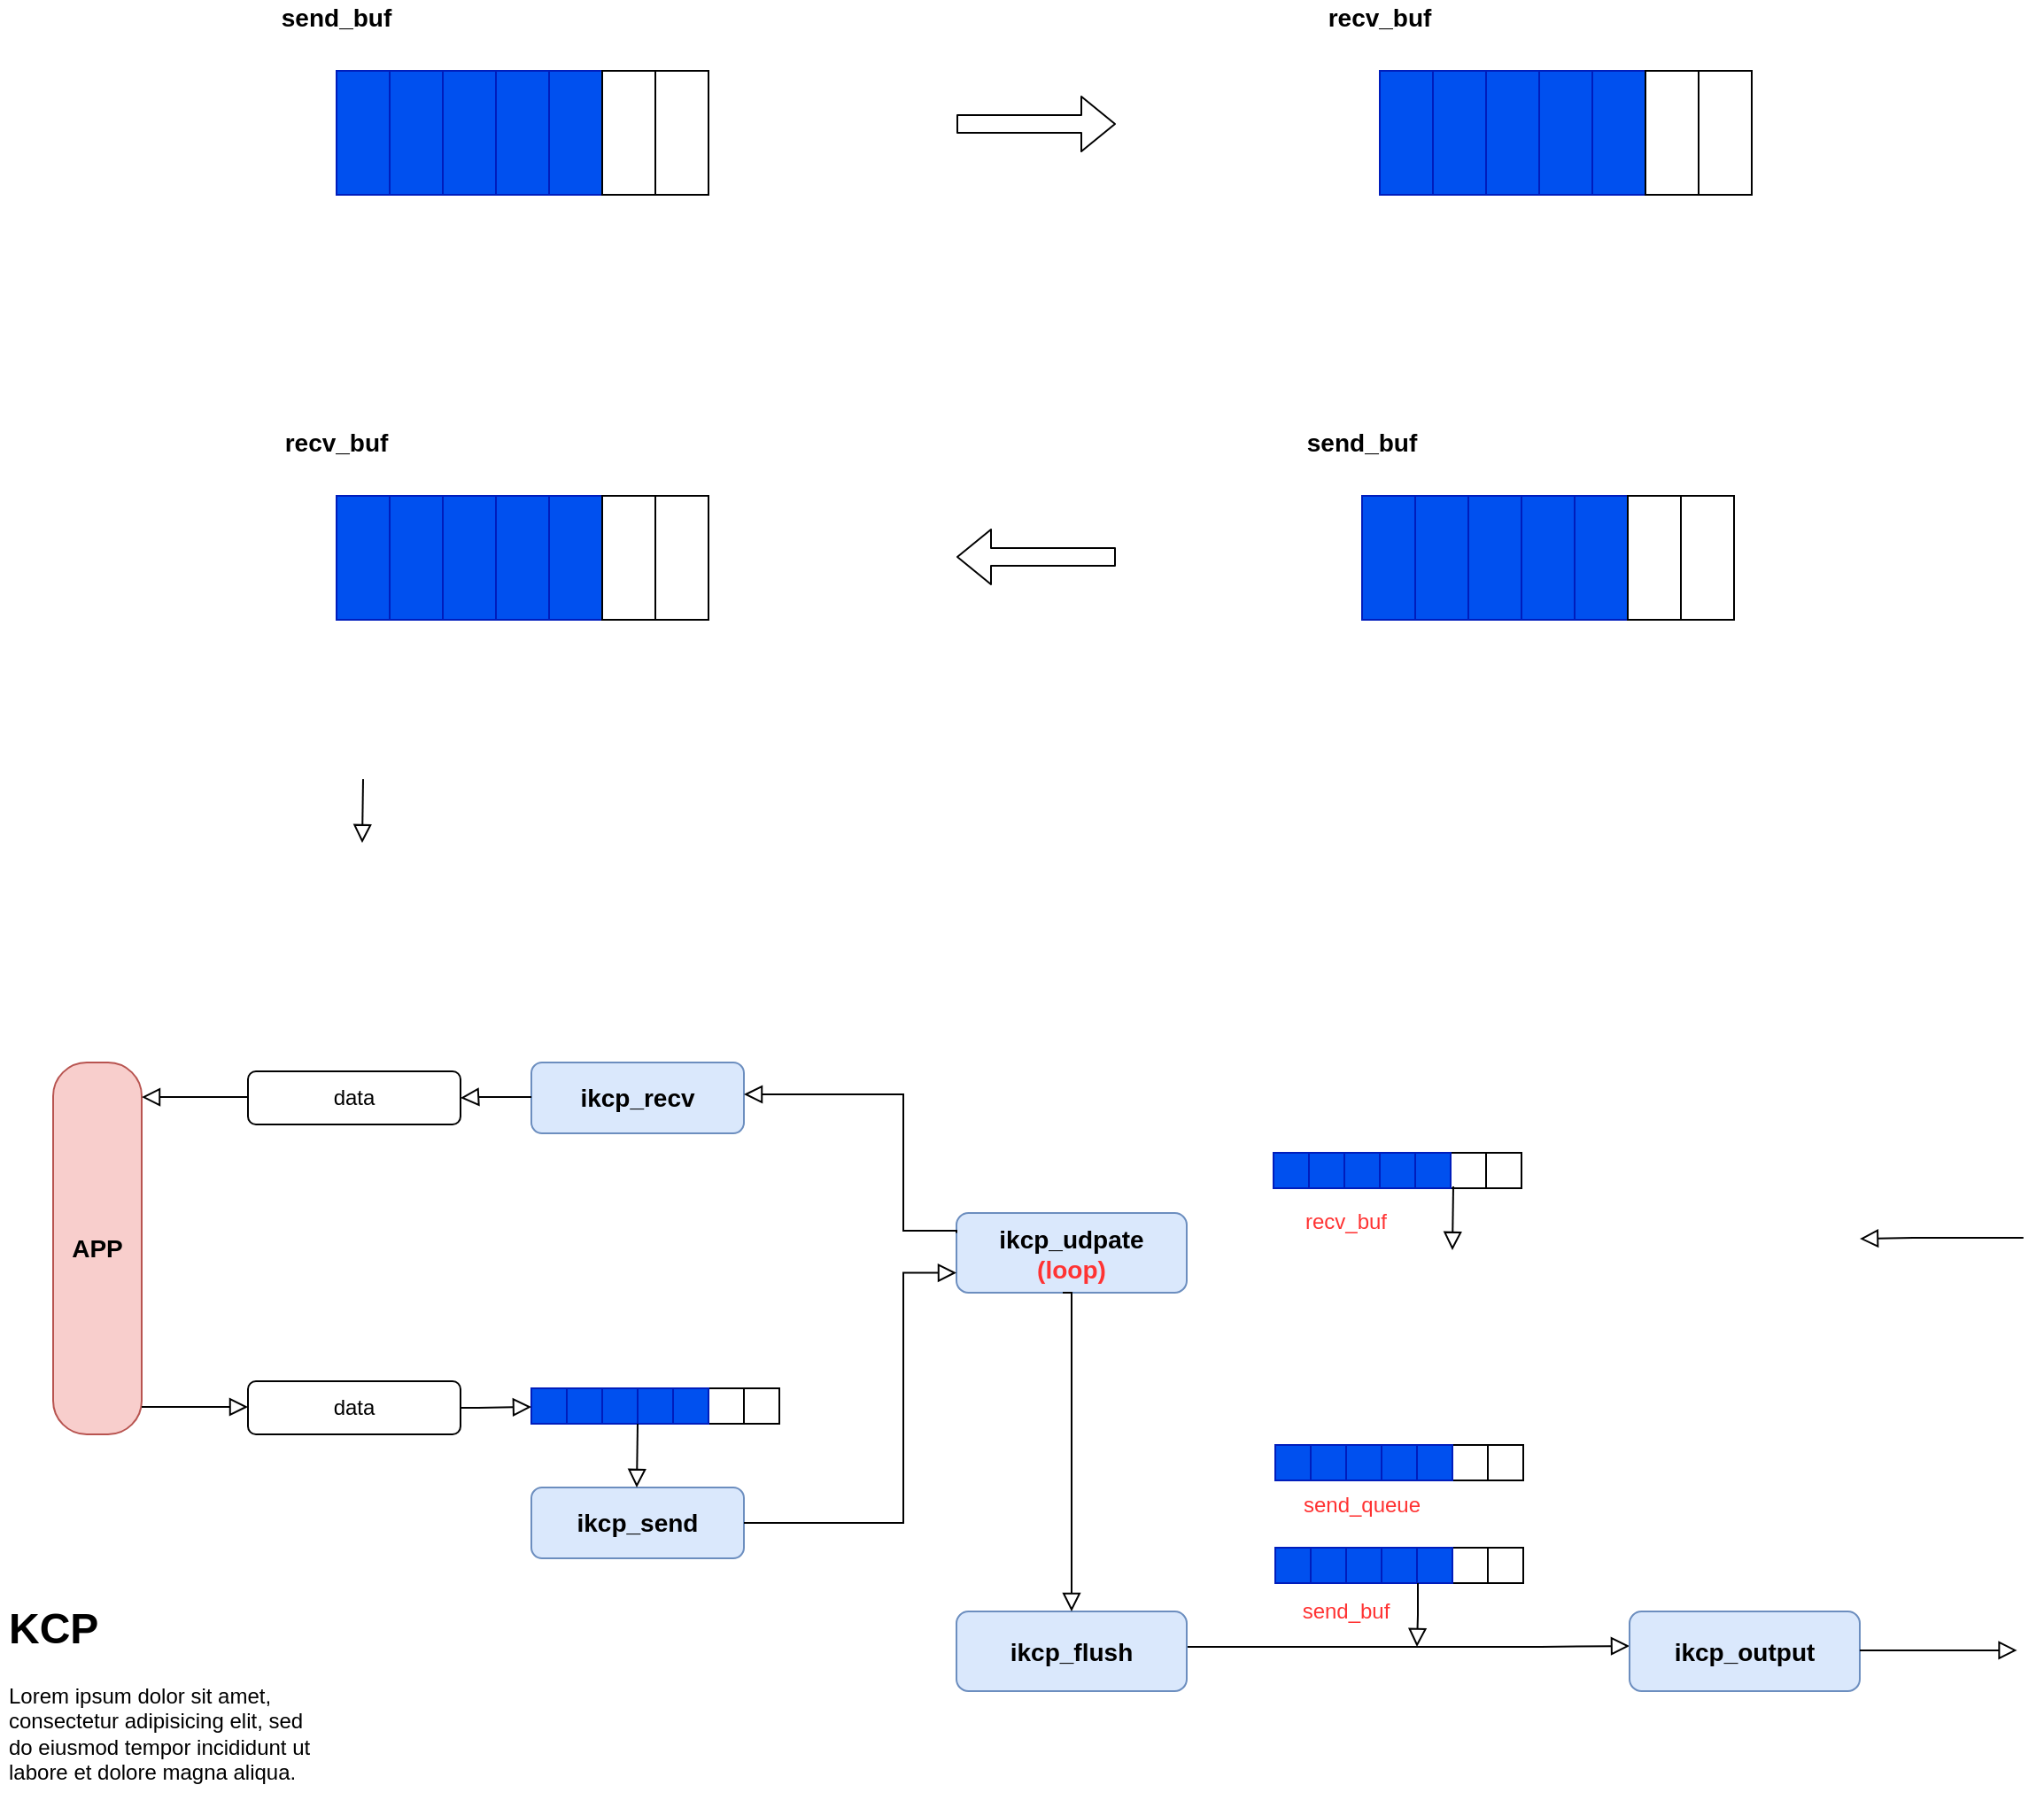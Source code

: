 <mxfile version="13.10.2" type="github">
  <diagram id="feINAKc0w70oRSZ_3hTW" name="第 1 页">
    <mxGraphModel dx="1360" dy="802" grid="1" gridSize="10" guides="1" tooltips="1" connect="1" arrows="1" fold="1" page="1" pageScale="1" pageWidth="827" pageHeight="1169" math="0" shadow="0">
      <root>
        <mxCell id="0" />
        <mxCell id="1" parent="0" />
        <mxCell id="rV__VkdkWEQ5Nje2Z5eR-1" value="APP&lt;br style=&quot;font-size: 14px;&quot;&gt;" style="rounded=1;whiteSpace=wrap;html=1;fontSize=14;glass=0;strokeWidth=1;shadow=0;fillColor=#f8cecc;strokeColor=#b85450;direction=south;arcSize=38;fontStyle=1" parent="1" vertex="1">
          <mxGeometry x="90" y="650" width="50" height="210" as="geometry" />
        </mxCell>
        <mxCell id="rV__VkdkWEQ5Nje2Z5eR-2" value="data" style="rounded=1;whiteSpace=wrap;html=1;fontSize=12;glass=0;strokeWidth=1;shadow=0;" parent="1" vertex="1">
          <mxGeometry x="200" y="830" width="120" height="30" as="geometry" />
        </mxCell>
        <mxCell id="rV__VkdkWEQ5Nje2Z5eR-3" value="data" style="rounded=1;whiteSpace=wrap;html=1;fontSize=12;glass=0;strokeWidth=1;shadow=0;" parent="1" vertex="1">
          <mxGeometry x="200" y="655" width="120" height="30" as="geometry" />
        </mxCell>
        <mxCell id="rV__VkdkWEQ5Nje2Z5eR-4" value="" style="rounded=0;html=1;jettySize=auto;orthogonalLoop=1;fontSize=11;endArrow=block;endFill=0;endSize=8;strokeWidth=1;shadow=0;labelBackgroundColor=none;edgeStyle=orthogonalEdgeStyle;exitX=0.067;exitY=0;exitDx=0;exitDy=0;exitPerimeter=0;" parent="1" edge="1">
          <mxGeometry relative="1" as="geometry">
            <mxPoint x="200" y="669.5" as="sourcePoint" />
            <mxPoint x="140" y="669.54" as="targetPoint" />
            <Array as="points">
              <mxPoint x="170" y="669.5" />
              <mxPoint x="170" y="669.5" />
            </Array>
          </mxGeometry>
        </mxCell>
        <mxCell id="rV__VkdkWEQ5Nje2Z5eR-5" value="" style="rounded=0;html=1;jettySize=auto;orthogonalLoop=1;fontSize=11;endArrow=block;endFill=0;endSize=8;strokeWidth=1;shadow=0;labelBackgroundColor=none;edgeStyle=orthogonalEdgeStyle;exitX=0.067;exitY=0;exitDx=0;exitDy=0;exitPerimeter=0;" parent="1" edge="1">
          <mxGeometry relative="1" as="geometry">
            <mxPoint x="140" y="844.54" as="sourcePoint" />
            <mxPoint x="200" y="844.5" as="targetPoint" />
            <Array as="points">
              <mxPoint x="170" y="844.5" />
              <mxPoint x="170" y="844.5" />
            </Array>
          </mxGeometry>
        </mxCell>
        <mxCell id="rV__VkdkWEQ5Nje2Z5eR-6" value="ikcp_recv" style="rounded=1;whiteSpace=wrap;html=1;fontSize=14;glass=0;strokeWidth=1;shadow=0;fillColor=#dae8fc;strokeColor=#6c8ebf;fontStyle=1" parent="1" vertex="1">
          <mxGeometry x="360" y="650" width="120" height="40" as="geometry" />
        </mxCell>
        <mxCell id="rV__VkdkWEQ5Nje2Z5eR-7" value="&lt;span style=&quot;font-size: 14px;&quot;&gt;ikcp_send&lt;br style=&quot;font-size: 14px;&quot;&gt;&lt;/span&gt;" style="rounded=1;whiteSpace=wrap;html=1;fontSize=14;glass=0;strokeWidth=1;shadow=0;fillColor=#dae8fc;strokeColor=#6c8ebf;fontStyle=1" parent="1" vertex="1">
          <mxGeometry x="360" y="890" width="120" height="40" as="geometry" />
        </mxCell>
        <mxCell id="rV__VkdkWEQ5Nje2Z5eR-8" value="" style="rounded=0;whiteSpace=wrap;html=1;fillColor=#0050ef;strokeColor=#001DBC;fontColor=#ffffff;" parent="1" vertex="1">
          <mxGeometry x="360" y="834" width="20" height="20" as="geometry" />
        </mxCell>
        <mxCell id="rV__VkdkWEQ5Nje2Z5eR-9" value="" style="rounded=0;whiteSpace=wrap;html=1;fillColor=#0050ef;strokeColor=#001DBC;fontColor=#ffffff;" parent="1" vertex="1">
          <mxGeometry x="380" y="834" width="20" height="20" as="geometry" />
        </mxCell>
        <mxCell id="rV__VkdkWEQ5Nje2Z5eR-10" value="" style="rounded=0;whiteSpace=wrap;html=1;fillColor=#0050ef;strokeColor=#001DBC;fontColor=#ffffff;" parent="1" vertex="1">
          <mxGeometry x="400" y="834" width="20" height="20" as="geometry" />
        </mxCell>
        <mxCell id="rV__VkdkWEQ5Nje2Z5eR-11" value="" style="rounded=0;whiteSpace=wrap;html=1;" parent="1" vertex="1">
          <mxGeometry x="480" y="834" width="20" height="20" as="geometry" />
        </mxCell>
        <mxCell id="rV__VkdkWEQ5Nje2Z5eR-12" value="" style="rounded=0;whiteSpace=wrap;html=1;" parent="1" vertex="1">
          <mxGeometry x="460" y="834" width="20" height="20" as="geometry" />
        </mxCell>
        <mxCell id="rV__VkdkWEQ5Nje2Z5eR-13" value="" style="rounded=0;whiteSpace=wrap;html=1;fillColor=#0050ef;strokeColor=#001DBC;fontColor=#ffffff;" parent="1" vertex="1">
          <mxGeometry x="420" y="834" width="20" height="20" as="geometry" />
        </mxCell>
        <mxCell id="rV__VkdkWEQ5Nje2Z5eR-14" value="" style="rounded=0;whiteSpace=wrap;html=1;fillColor=#0050ef;strokeColor=#001DBC;fontColor=#ffffff;" parent="1" vertex="1">
          <mxGeometry x="440" y="834" width="20" height="20" as="geometry" />
        </mxCell>
        <mxCell id="rV__VkdkWEQ5Nje2Z5eR-15" value="" style="rounded=0;html=1;jettySize=auto;orthogonalLoop=1;fontSize=11;endArrow=block;endFill=0;endSize=8;strokeWidth=1;shadow=0;labelBackgroundColor=none;edgeStyle=orthogonalEdgeStyle;" parent="1" edge="1">
          <mxGeometry relative="1" as="geometry">
            <mxPoint x="320" y="845" as="sourcePoint" />
            <mxPoint x="360" y="844.5" as="targetPoint" />
            <Array as="points">
              <mxPoint x="330" y="844.5" />
              <mxPoint x="330" y="844.5" />
            </Array>
          </mxGeometry>
        </mxCell>
        <mxCell id="rV__VkdkWEQ5Nje2Z5eR-16" value="" style="rounded=0;html=1;jettySize=auto;orthogonalLoop=1;fontSize=11;endArrow=block;endFill=0;endSize=8;strokeWidth=1;shadow=0;labelBackgroundColor=none;edgeStyle=orthogonalEdgeStyle;" parent="1" edge="1">
          <mxGeometry relative="1" as="geometry">
            <mxPoint x="360" y="669.5" as="sourcePoint" />
            <mxPoint x="320" y="670" as="targetPoint" />
            <Array as="points">
              <mxPoint x="330" y="669.5" />
              <mxPoint x="330" y="669.5" />
            </Array>
          </mxGeometry>
        </mxCell>
        <mxCell id="rV__VkdkWEQ5Nje2Z5eR-17" value="" style="rounded=0;html=1;jettySize=auto;orthogonalLoop=1;fontSize=11;endArrow=block;endFill=0;endSize=8;strokeWidth=1;shadow=0;labelBackgroundColor=none;edgeStyle=orthogonalEdgeStyle;exitX=1;exitY=1;exitDx=0;exitDy=0;" parent="1" source="rV__VkdkWEQ5Nje2Z5eR-10" edge="1">
          <mxGeometry y="20" relative="1" as="geometry">
            <mxPoint as="offset" />
            <mxPoint x="420" y="860" as="sourcePoint" />
            <mxPoint x="419.5" y="890" as="targetPoint" />
          </mxGeometry>
        </mxCell>
        <mxCell id="rV__VkdkWEQ5Nje2Z5eR-18" value="ikcp_udpate&lt;br&gt;&lt;font color=&quot;#ff3333&quot;&gt;(loop)&lt;/font&gt;" style="rounded=1;whiteSpace=wrap;html=1;fontSize=14;glass=0;strokeWidth=1;shadow=0;fillColor=#dae8fc;strokeColor=#6c8ebf;fontStyle=1" parent="1" vertex="1">
          <mxGeometry x="600" y="735" width="130" height="45" as="geometry" />
        </mxCell>
        <mxCell id="rV__VkdkWEQ5Nje2Z5eR-19" value="" style="rounded=0;whiteSpace=wrap;html=1;fillColor=#0050ef;strokeColor=#001DBC;fontColor=#ffffff;" parent="1" vertex="1">
          <mxGeometry x="250" y="90" width="30" height="70" as="geometry" />
        </mxCell>
        <mxCell id="rV__VkdkWEQ5Nje2Z5eR-27" value="" style="rounded=0;html=1;jettySize=auto;orthogonalLoop=1;fontSize=11;endArrow=block;endFill=0;endSize=8;strokeWidth=1;shadow=0;labelBackgroundColor=none;edgeStyle=orthogonalEdgeStyle;exitX=1;exitY=0.5;exitDx=0;exitDy=0;entryX=0;entryY=0.75;entryDx=0;entryDy=0;" parent="1" source="rV__VkdkWEQ5Nje2Z5eR-7" target="rV__VkdkWEQ5Nje2Z5eR-18" edge="1">
          <mxGeometry relative="1" as="geometry">
            <mxPoint x="520" y="900" as="sourcePoint" />
            <mxPoint x="580" y="769" as="targetPoint" />
            <Array as="points">
              <mxPoint x="570" y="910" />
              <mxPoint x="570" y="769" />
            </Array>
          </mxGeometry>
        </mxCell>
        <mxCell id="rV__VkdkWEQ5Nje2Z5eR-28" value="" style="rounded=0;html=1;jettySize=auto;orthogonalLoop=1;fontSize=11;endArrow=block;endFill=0;endSize=8;strokeWidth=1;shadow=0;labelBackgroundColor=none;edgeStyle=orthogonalEdgeStyle;exitX=0;exitY=0.25;exitDx=0;exitDy=0;" parent="1" source="rV__VkdkWEQ5Nje2Z5eR-18" edge="1">
          <mxGeometry relative="1" as="geometry">
            <mxPoint x="540" y="745" as="sourcePoint" />
            <mxPoint x="480" y="668" as="targetPoint" />
            <Array as="points">
              <mxPoint x="570" y="745" />
              <mxPoint x="570" y="668" />
            </Array>
          </mxGeometry>
        </mxCell>
        <mxCell id="rV__VkdkWEQ5Nje2Z5eR-30" value="" style="rounded=0;html=1;jettySize=auto;orthogonalLoop=1;fontSize=11;endArrow=block;endFill=0;endSize=8;strokeWidth=1;shadow=0;labelBackgroundColor=none;edgeStyle=orthogonalEdgeStyle;exitX=1;exitY=0.5;exitDx=0;exitDy=0;" parent="1" source="rV__VkdkWEQ5Nje2Z5eR-32" edge="1">
          <mxGeometry relative="1" as="geometry">
            <mxPoint x="720" y="979.54" as="sourcePoint" />
            <mxPoint x="980" y="979.5" as="targetPoint" />
            <Array as="points">
              <mxPoint x="730" y="980" />
              <mxPoint x="930" y="980" />
            </Array>
          </mxGeometry>
        </mxCell>
        <mxCell id="rV__VkdkWEQ5Nje2Z5eR-32" value="ikcp_flush" style="rounded=1;whiteSpace=wrap;html=1;fontSize=14;glass=0;strokeWidth=1;shadow=0;fillColor=#dae8fc;strokeColor=#6c8ebf;fontStyle=1" parent="1" vertex="1">
          <mxGeometry x="600" y="960" width="130" height="45" as="geometry" />
        </mxCell>
        <mxCell id="rV__VkdkWEQ5Nje2Z5eR-33" value="ikcp_output" style="rounded=1;whiteSpace=wrap;html=1;fontSize=14;glass=0;strokeWidth=1;shadow=0;fillColor=#dae8fc;strokeColor=#6c8ebf;fontStyle=1" parent="1" vertex="1">
          <mxGeometry x="980" y="960" width="130" height="45" as="geometry" />
        </mxCell>
        <mxCell id="rV__VkdkWEQ5Nje2Z5eR-35" value="" style="rounded=0;whiteSpace=wrap;html=1;fillColor=#0050ef;strokeColor=#001DBC;fontColor=#ffffff;" parent="1" vertex="1">
          <mxGeometry x="780" y="866" width="20" height="20" as="geometry" />
        </mxCell>
        <mxCell id="rV__VkdkWEQ5Nje2Z5eR-36" value="" style="rounded=0;whiteSpace=wrap;html=1;fillColor=#0050ef;strokeColor=#001DBC;fontColor=#ffffff;" parent="1" vertex="1">
          <mxGeometry x="800" y="866" width="20" height="20" as="geometry" />
        </mxCell>
        <mxCell id="rV__VkdkWEQ5Nje2Z5eR-37" value="" style="rounded=0;whiteSpace=wrap;html=1;fillColor=#0050ef;strokeColor=#001DBC;fontColor=#ffffff;" parent="1" vertex="1">
          <mxGeometry x="820" y="866" width="20" height="20" as="geometry" />
        </mxCell>
        <mxCell id="rV__VkdkWEQ5Nje2Z5eR-38" value="" style="rounded=0;whiteSpace=wrap;html=1;" parent="1" vertex="1">
          <mxGeometry x="900" y="866" width="20" height="20" as="geometry" />
        </mxCell>
        <mxCell id="rV__VkdkWEQ5Nje2Z5eR-39" value="" style="rounded=0;whiteSpace=wrap;html=1;" parent="1" vertex="1">
          <mxGeometry x="880" y="866" width="20" height="20" as="geometry" />
        </mxCell>
        <mxCell id="rV__VkdkWEQ5Nje2Z5eR-40" value="" style="rounded=0;whiteSpace=wrap;html=1;fillColor=#0050ef;strokeColor=#001DBC;fontColor=#ffffff;" parent="1" vertex="1">
          <mxGeometry x="840" y="866" width="20" height="20" as="geometry" />
        </mxCell>
        <mxCell id="rV__VkdkWEQ5Nje2Z5eR-41" value="" style="rounded=0;whiteSpace=wrap;html=1;fillColor=#0050ef;strokeColor=#001DBC;fontColor=#ffffff;" parent="1" vertex="1">
          <mxGeometry x="860" y="866" width="20" height="20" as="geometry" />
        </mxCell>
        <mxCell id="rV__VkdkWEQ5Nje2Z5eR-42" value="" style="rounded=0;whiteSpace=wrap;html=1;fillColor=#0050ef;strokeColor=#001DBC;fontColor=#ffffff;" parent="1" vertex="1">
          <mxGeometry x="780" y="924" width="20" height="20" as="geometry" />
        </mxCell>
        <mxCell id="rV__VkdkWEQ5Nje2Z5eR-43" value="" style="rounded=0;whiteSpace=wrap;html=1;fillColor=#0050ef;strokeColor=#001DBC;fontColor=#ffffff;" parent="1" vertex="1">
          <mxGeometry x="800" y="924" width="20" height="20" as="geometry" />
        </mxCell>
        <mxCell id="rV__VkdkWEQ5Nje2Z5eR-44" value="" style="rounded=0;whiteSpace=wrap;html=1;fillColor=#0050ef;strokeColor=#001DBC;fontColor=#ffffff;" parent="1" vertex="1">
          <mxGeometry x="820" y="924" width="20" height="20" as="geometry" />
        </mxCell>
        <mxCell id="rV__VkdkWEQ5Nje2Z5eR-45" value="" style="rounded=0;whiteSpace=wrap;html=1;" parent="1" vertex="1">
          <mxGeometry x="900" y="924" width="20" height="20" as="geometry" />
        </mxCell>
        <mxCell id="rV__VkdkWEQ5Nje2Z5eR-46" value="" style="rounded=0;whiteSpace=wrap;html=1;" parent="1" vertex="1">
          <mxGeometry x="880" y="924" width="20" height="20" as="geometry" />
        </mxCell>
        <mxCell id="rV__VkdkWEQ5Nje2Z5eR-47" value="" style="rounded=0;whiteSpace=wrap;html=1;fillColor=#0050ef;strokeColor=#001DBC;fontColor=#ffffff;" parent="1" vertex="1">
          <mxGeometry x="840" y="924" width="20" height="20" as="geometry" />
        </mxCell>
        <mxCell id="rV__VkdkWEQ5Nje2Z5eR-48" value="" style="rounded=0;whiteSpace=wrap;html=1;fillColor=#0050ef;strokeColor=#001DBC;fontColor=#ffffff;" parent="1" vertex="1">
          <mxGeometry x="860" y="924" width="20" height="20" as="geometry" />
        </mxCell>
        <mxCell id="rV__VkdkWEQ5Nje2Z5eR-49" value="" style="rounded=0;html=1;jettySize=auto;orthogonalLoop=1;fontSize=11;endArrow=block;endFill=0;endSize=8;strokeWidth=1;shadow=0;labelBackgroundColor=none;edgeStyle=orthogonalEdgeStyle;" parent="1" target="rV__VkdkWEQ5Nje2Z5eR-32" edge="1">
          <mxGeometry y="20" relative="1" as="geometry">
            <mxPoint as="offset" />
            <mxPoint x="660" y="780" as="sourcePoint" />
            <mxPoint x="660" y="910" as="targetPoint" />
            <Array as="points">
              <mxPoint x="665" y="780" />
            </Array>
          </mxGeometry>
        </mxCell>
        <mxCell id="rV__VkdkWEQ5Nje2Z5eR-52" value="" style="rounded=0;html=1;jettySize=auto;orthogonalLoop=1;fontSize=11;endArrow=block;endFill=0;endSize=8;strokeWidth=1;shadow=0;labelBackgroundColor=none;edgeStyle=orthogonalEdgeStyle;exitX=1;exitY=1;exitDx=0;exitDy=0;" parent="1" edge="1">
          <mxGeometry y="20" relative="1" as="geometry">
            <mxPoint as="offset" />
            <mxPoint x="265" y="490" as="sourcePoint" />
            <mxPoint x="264.5" y="526" as="targetPoint" />
          </mxGeometry>
        </mxCell>
        <mxCell id="rV__VkdkWEQ5Nje2Z5eR-53" value="" style="rounded=0;html=1;jettySize=auto;orthogonalLoop=1;fontSize=11;endArrow=block;endFill=0;endSize=8;strokeWidth=1;shadow=0;labelBackgroundColor=none;edgeStyle=orthogonalEdgeStyle;exitX=1;exitY=1;exitDx=0;exitDy=0;" parent="1" edge="1">
          <mxGeometry y="20" relative="1" as="geometry">
            <mxPoint as="offset" />
            <mxPoint x="860.5" y="944" as="sourcePoint" />
            <mxPoint x="860" y="980" as="targetPoint" />
            <Array as="points">
              <mxPoint x="861" y="962" />
            </Array>
          </mxGeometry>
        </mxCell>
        <mxCell id="rV__VkdkWEQ5Nje2Z5eR-54" value="" style="rounded=0;whiteSpace=wrap;html=1;fillColor=#0050ef;strokeColor=#001DBC;fontColor=#ffffff;" parent="1" vertex="1">
          <mxGeometry x="779" y="701" width="20" height="20" as="geometry" />
        </mxCell>
        <mxCell id="rV__VkdkWEQ5Nje2Z5eR-55" value="" style="rounded=0;whiteSpace=wrap;html=1;fillColor=#0050ef;strokeColor=#001DBC;fontColor=#ffffff;" parent="1" vertex="1">
          <mxGeometry x="799" y="701" width="20" height="20" as="geometry" />
        </mxCell>
        <mxCell id="rV__VkdkWEQ5Nje2Z5eR-56" value="" style="rounded=0;whiteSpace=wrap;html=1;fillColor=#0050ef;strokeColor=#001DBC;fontColor=#ffffff;" parent="1" vertex="1">
          <mxGeometry x="819" y="701" width="20" height="20" as="geometry" />
        </mxCell>
        <mxCell id="rV__VkdkWEQ5Nje2Z5eR-57" value="" style="rounded=0;whiteSpace=wrap;html=1;" parent="1" vertex="1">
          <mxGeometry x="899" y="701" width="20" height="20" as="geometry" />
        </mxCell>
        <mxCell id="rV__VkdkWEQ5Nje2Z5eR-58" value="" style="rounded=0;whiteSpace=wrap;html=1;" parent="1" vertex="1">
          <mxGeometry x="879" y="701" width="20" height="20" as="geometry" />
        </mxCell>
        <mxCell id="rV__VkdkWEQ5Nje2Z5eR-59" value="" style="rounded=0;whiteSpace=wrap;html=1;fillColor=#0050ef;strokeColor=#001DBC;fontColor=#ffffff;" parent="1" vertex="1">
          <mxGeometry x="839" y="701" width="20" height="20" as="geometry" />
        </mxCell>
        <mxCell id="rV__VkdkWEQ5Nje2Z5eR-60" value="" style="rounded=0;whiteSpace=wrap;html=1;fillColor=#0050ef;strokeColor=#001DBC;fontColor=#ffffff;" parent="1" vertex="1">
          <mxGeometry x="859" y="701" width="20" height="20" as="geometry" />
        </mxCell>
        <mxCell id="rV__VkdkWEQ5Nje2Z5eR-61" value="" style="rounded=0;html=1;jettySize=auto;orthogonalLoop=1;fontSize=11;endArrow=block;endFill=0;endSize=8;strokeWidth=1;shadow=0;labelBackgroundColor=none;edgeStyle=orthogonalEdgeStyle;exitX=1;exitY=1;exitDx=0;exitDy=0;" parent="1" edge="1">
          <mxGeometry y="20" relative="1" as="geometry">
            <mxPoint as="offset" />
            <mxPoint x="880.5" y="720" as="sourcePoint" />
            <mxPoint x="880" y="756" as="targetPoint" />
          </mxGeometry>
        </mxCell>
        <mxCell id="rV__VkdkWEQ5Nje2Z5eR-62" value="recv_buf" style="text;html=1;strokeColor=none;fillColor=none;align=center;verticalAlign=middle;whiteSpace=wrap;rounded=0;fontColor=#FF3333;" parent="1" vertex="1">
          <mxGeometry x="800" y="729.5" width="40" height="20" as="geometry" />
        </mxCell>
        <mxCell id="rV__VkdkWEQ5Nje2Z5eR-63" value="send_buf" style="text;html=1;strokeColor=none;fillColor=none;align=center;verticalAlign=middle;whiteSpace=wrap;rounded=0;fontColor=#FF3333;" parent="1" vertex="1">
          <mxGeometry x="800" y="950" width="40" height="20" as="geometry" />
        </mxCell>
        <mxCell id="rV__VkdkWEQ5Nje2Z5eR-64" value="send_queue" style="text;html=1;strokeColor=none;fillColor=none;align=center;verticalAlign=middle;whiteSpace=wrap;rounded=0;fontColor=#FF3333;" parent="1" vertex="1">
          <mxGeometry x="809" y="890" width="40" height="20" as="geometry" />
        </mxCell>
        <mxCell id="rV__VkdkWEQ5Nje2Z5eR-65" value="" style="rounded=0;html=1;jettySize=auto;orthogonalLoop=1;fontSize=11;endArrow=block;endFill=0;endSize=8;strokeWidth=1;shadow=0;labelBackgroundColor=none;edgeStyle=orthogonalEdgeStyle;exitX=0.05;exitY=0.96;exitDx=0;exitDy=0;exitPerimeter=0;" parent="1" edge="1">
          <mxGeometry relative="1" as="geometry">
            <mxPoint x="1202.4" y="749" as="sourcePoint" />
            <mxPoint x="1110" y="749.54" as="targetPoint" />
            <Array as="points">
              <mxPoint x="1140" y="749" />
            </Array>
          </mxGeometry>
        </mxCell>
        <mxCell id="rV__VkdkWEQ5Nje2Z5eR-66" value="" style="rounded=0;html=1;jettySize=auto;orthogonalLoop=1;fontSize=11;endArrow=block;endFill=0;endSize=8;strokeWidth=1;shadow=0;labelBackgroundColor=none;edgeStyle=orthogonalEdgeStyle;exitX=0.067;exitY=0;exitDx=0;exitDy=0;exitPerimeter=0;entryX=0.882;entryY=1.02;entryDx=0;entryDy=0;entryPerimeter=0;" parent="1" edge="1">
          <mxGeometry relative="1" as="geometry">
            <mxPoint x="1110" y="982.04" as="sourcePoint" />
            <mxPoint x="1198.8" y="981.96" as="targetPoint" />
            <Array as="points" />
          </mxGeometry>
        </mxCell>
        <mxCell id="rV__VkdkWEQ5Nje2Z5eR-68" value="send_buf" style="text;html=1;strokeColor=none;fillColor=none;align=center;verticalAlign=middle;whiteSpace=wrap;rounded=0;fontSize=14;fontStyle=1" parent="1" vertex="1">
          <mxGeometry x="230" y="50" width="40" height="20" as="geometry" />
        </mxCell>
        <mxCell id="rV__VkdkWEQ5Nje2Z5eR-69" value="&lt;h1&gt;KCP&lt;/h1&gt;&lt;p&gt;Lorem ipsum dolor sit amet, consectetur adipisicing elit, sed do eiusmod tempor incididunt ut labore et dolore magna aliqua.&lt;/p&gt;" style="text;html=1;strokeColor=none;fillColor=none;spacing=5;spacingTop=-20;whiteSpace=wrap;overflow=hidden;rounded=0;" parent="1" vertex="1">
          <mxGeometry x="60" y="950" width="190" height="120" as="geometry" />
        </mxCell>
        <mxCell id="mCFFVizzUiLR0h96KD7Z-1" value="" style="rounded=0;whiteSpace=wrap;html=1;fillColor=#0050ef;strokeColor=#001DBC;fontColor=#ffffff;" vertex="1" parent="1">
          <mxGeometry x="280" y="90" width="30" height="70" as="geometry" />
        </mxCell>
        <mxCell id="mCFFVizzUiLR0h96KD7Z-2" value="" style="rounded=0;whiteSpace=wrap;html=1;fillColor=#0050ef;strokeColor=#001DBC;fontColor=#ffffff;" vertex="1" parent="1">
          <mxGeometry x="310" y="90" width="30" height="70" as="geometry" />
        </mxCell>
        <mxCell id="mCFFVizzUiLR0h96KD7Z-3" value="" style="rounded=0;whiteSpace=wrap;html=1;fillColor=#0050ef;strokeColor=#001DBC;fontColor=#ffffff;" vertex="1" parent="1">
          <mxGeometry x="340" y="90" width="30" height="70" as="geometry" />
        </mxCell>
        <mxCell id="mCFFVizzUiLR0h96KD7Z-4" value="" style="rounded=0;whiteSpace=wrap;html=1;fillColor=#0050ef;strokeColor=#001DBC;fontColor=#ffffff;" vertex="1" parent="1">
          <mxGeometry x="370" y="90" width="30" height="70" as="geometry" />
        </mxCell>
        <mxCell id="mCFFVizzUiLR0h96KD7Z-5" value="" style="rounded=0;whiteSpace=wrap;html=1;" vertex="1" parent="1">
          <mxGeometry x="400" y="90" width="30" height="70" as="geometry" />
        </mxCell>
        <mxCell id="mCFFVizzUiLR0h96KD7Z-6" value="" style="rounded=0;whiteSpace=wrap;html=1;" vertex="1" parent="1">
          <mxGeometry x="430" y="90" width="30" height="70" as="geometry" />
        </mxCell>
        <mxCell id="mCFFVizzUiLR0h96KD7Z-7" value="" style="rounded=0;whiteSpace=wrap;html=1;fillColor=#0050ef;strokeColor=#001DBC;fontColor=#ffffff;" vertex="1" parent="1">
          <mxGeometry x="839" y="90" width="30" height="70" as="geometry" />
        </mxCell>
        <mxCell id="mCFFVizzUiLR0h96KD7Z-8" value="recv_buf" style="text;html=1;strokeColor=none;fillColor=none;align=center;verticalAlign=middle;whiteSpace=wrap;rounded=0;fontSize=14;fontStyle=1" vertex="1" parent="1">
          <mxGeometry x="819" y="50" width="40" height="20" as="geometry" />
        </mxCell>
        <mxCell id="mCFFVizzUiLR0h96KD7Z-9" value="" style="rounded=0;whiteSpace=wrap;html=1;fillColor=#0050ef;strokeColor=#001DBC;fontColor=#ffffff;" vertex="1" parent="1">
          <mxGeometry x="869" y="90" width="30" height="70" as="geometry" />
        </mxCell>
        <mxCell id="mCFFVizzUiLR0h96KD7Z-10" value="" style="rounded=0;whiteSpace=wrap;html=1;fillColor=#0050ef;strokeColor=#001DBC;fontColor=#ffffff;" vertex="1" parent="1">
          <mxGeometry x="899" y="90" width="30" height="70" as="geometry" />
        </mxCell>
        <mxCell id="mCFFVizzUiLR0h96KD7Z-11" value="" style="rounded=0;whiteSpace=wrap;html=1;fillColor=#0050ef;strokeColor=#001DBC;fontColor=#ffffff;" vertex="1" parent="1">
          <mxGeometry x="929" y="90" width="30" height="70" as="geometry" />
        </mxCell>
        <mxCell id="mCFFVizzUiLR0h96KD7Z-12" value="" style="rounded=0;whiteSpace=wrap;html=1;fillColor=#0050ef;strokeColor=#001DBC;fontColor=#ffffff;" vertex="1" parent="1">
          <mxGeometry x="959" y="90" width="30" height="70" as="geometry" />
        </mxCell>
        <mxCell id="mCFFVizzUiLR0h96KD7Z-13" value="" style="rounded=0;whiteSpace=wrap;html=1;" vertex="1" parent="1">
          <mxGeometry x="989" y="90" width="30" height="70" as="geometry" />
        </mxCell>
        <mxCell id="mCFFVizzUiLR0h96KD7Z-14" value="" style="rounded=0;whiteSpace=wrap;html=1;" vertex="1" parent="1">
          <mxGeometry x="1019" y="90" width="30" height="70" as="geometry" />
        </mxCell>
        <mxCell id="mCFFVizzUiLR0h96KD7Z-15" value="" style="rounded=0;whiteSpace=wrap;html=1;fillColor=#0050ef;strokeColor=#001DBC;fontColor=#ffffff;" vertex="1" parent="1">
          <mxGeometry x="250" y="330" width="30" height="70" as="geometry" />
        </mxCell>
        <mxCell id="mCFFVizzUiLR0h96KD7Z-16" value="recv_buf" style="text;html=1;strokeColor=none;fillColor=none;align=center;verticalAlign=middle;whiteSpace=wrap;rounded=0;fontSize=14;fontStyle=1" vertex="1" parent="1">
          <mxGeometry x="230" y="290" width="40" height="20" as="geometry" />
        </mxCell>
        <mxCell id="mCFFVizzUiLR0h96KD7Z-17" value="" style="rounded=0;whiteSpace=wrap;html=1;fillColor=#0050ef;strokeColor=#001DBC;fontColor=#ffffff;" vertex="1" parent="1">
          <mxGeometry x="280" y="330" width="30" height="70" as="geometry" />
        </mxCell>
        <mxCell id="mCFFVizzUiLR0h96KD7Z-18" value="" style="rounded=0;whiteSpace=wrap;html=1;fillColor=#0050ef;strokeColor=#001DBC;fontColor=#ffffff;" vertex="1" parent="1">
          <mxGeometry x="310" y="330" width="30" height="70" as="geometry" />
        </mxCell>
        <mxCell id="mCFFVizzUiLR0h96KD7Z-19" value="" style="rounded=0;whiteSpace=wrap;html=1;fillColor=#0050ef;strokeColor=#001DBC;fontColor=#ffffff;" vertex="1" parent="1">
          <mxGeometry x="340" y="330" width="30" height="70" as="geometry" />
        </mxCell>
        <mxCell id="mCFFVizzUiLR0h96KD7Z-20" value="" style="rounded=0;whiteSpace=wrap;html=1;fillColor=#0050ef;strokeColor=#001DBC;fontColor=#ffffff;" vertex="1" parent="1">
          <mxGeometry x="370" y="330" width="30" height="70" as="geometry" />
        </mxCell>
        <mxCell id="mCFFVizzUiLR0h96KD7Z-21" value="" style="rounded=0;whiteSpace=wrap;html=1;" vertex="1" parent="1">
          <mxGeometry x="400" y="330" width="30" height="70" as="geometry" />
        </mxCell>
        <mxCell id="mCFFVizzUiLR0h96KD7Z-22" value="" style="rounded=0;whiteSpace=wrap;html=1;" vertex="1" parent="1">
          <mxGeometry x="430" y="330" width="30" height="70" as="geometry" />
        </mxCell>
        <mxCell id="mCFFVizzUiLR0h96KD7Z-23" value="" style="rounded=0;whiteSpace=wrap;html=1;fillColor=#0050ef;strokeColor=#001DBC;fontColor=#ffffff;" vertex="1" parent="1">
          <mxGeometry x="829" y="330" width="30" height="70" as="geometry" />
        </mxCell>
        <mxCell id="mCFFVizzUiLR0h96KD7Z-24" value="send_buf" style="text;html=1;strokeColor=none;fillColor=none;align=center;verticalAlign=middle;whiteSpace=wrap;rounded=0;fontSize=14;fontStyle=1" vertex="1" parent="1">
          <mxGeometry x="809" y="290" width="40" height="20" as="geometry" />
        </mxCell>
        <mxCell id="mCFFVizzUiLR0h96KD7Z-25" value="" style="rounded=0;whiteSpace=wrap;html=1;fillColor=#0050ef;strokeColor=#001DBC;fontColor=#ffffff;" vertex="1" parent="1">
          <mxGeometry x="859" y="330" width="30" height="70" as="geometry" />
        </mxCell>
        <mxCell id="mCFFVizzUiLR0h96KD7Z-26" value="" style="rounded=0;whiteSpace=wrap;html=1;fillColor=#0050ef;strokeColor=#001DBC;fontColor=#ffffff;" vertex="1" parent="1">
          <mxGeometry x="889" y="330" width="30" height="70" as="geometry" />
        </mxCell>
        <mxCell id="mCFFVizzUiLR0h96KD7Z-27" value="" style="rounded=0;whiteSpace=wrap;html=1;fillColor=#0050ef;strokeColor=#001DBC;fontColor=#ffffff;" vertex="1" parent="1">
          <mxGeometry x="919" y="330" width="30" height="70" as="geometry" />
        </mxCell>
        <mxCell id="mCFFVizzUiLR0h96KD7Z-28" value="" style="rounded=0;whiteSpace=wrap;html=1;fillColor=#0050ef;strokeColor=#001DBC;fontColor=#ffffff;" vertex="1" parent="1">
          <mxGeometry x="949" y="330" width="30" height="70" as="geometry" />
        </mxCell>
        <mxCell id="mCFFVizzUiLR0h96KD7Z-29" value="" style="rounded=0;whiteSpace=wrap;html=1;" vertex="1" parent="1">
          <mxGeometry x="979" y="330" width="30" height="70" as="geometry" />
        </mxCell>
        <mxCell id="mCFFVizzUiLR0h96KD7Z-30" value="" style="rounded=0;whiteSpace=wrap;html=1;" vertex="1" parent="1">
          <mxGeometry x="1009" y="330" width="30" height="70" as="geometry" />
        </mxCell>
        <mxCell id="mCFFVizzUiLR0h96KD7Z-31" value="" style="shape=flexArrow;endArrow=classic;html=1;fontSize=14;fontColor=#000000;" edge="1" parent="1">
          <mxGeometry width="50" height="50" relative="1" as="geometry">
            <mxPoint x="600" y="120" as="sourcePoint" />
            <mxPoint x="690" y="120" as="targetPoint" />
          </mxGeometry>
        </mxCell>
        <mxCell id="mCFFVizzUiLR0h96KD7Z-32" value="" style="shape=flexArrow;endArrow=classic;html=1;fontSize=14;fontColor=#000000;" edge="1" parent="1">
          <mxGeometry width="50" height="50" relative="1" as="geometry">
            <mxPoint x="690" y="364.5" as="sourcePoint" />
            <mxPoint x="600" y="364.5" as="targetPoint" />
          </mxGeometry>
        </mxCell>
      </root>
    </mxGraphModel>
  </diagram>
</mxfile>
